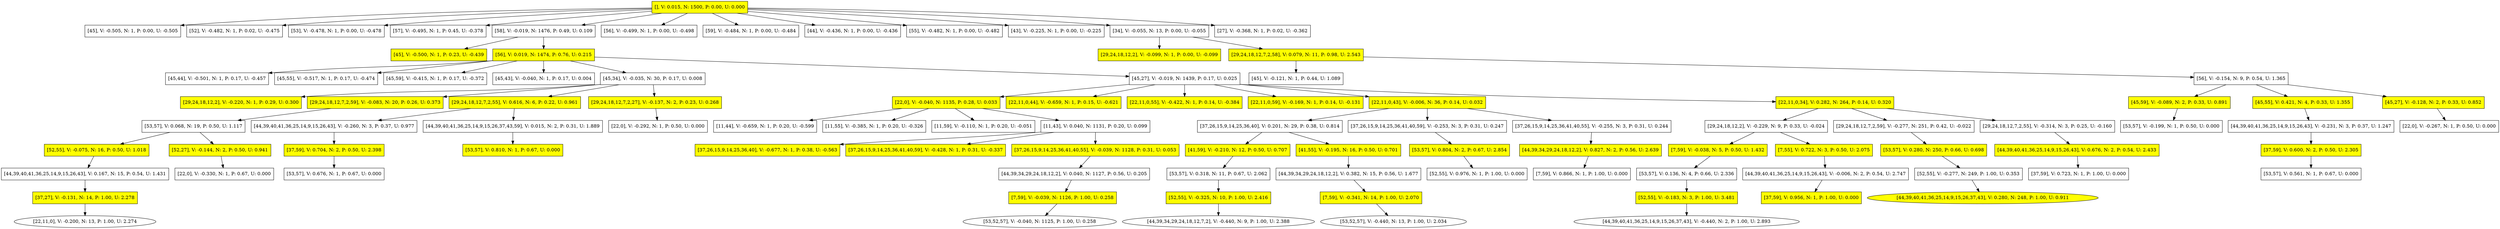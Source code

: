digraph {nodee48c77b9b7af46bdb18fbd577305955a [label="[], V: 0.015, N: 1500, P: 0.00, U: 0.000", shape="box", fillcolor=yellow, style=filled];
node552cc596226e4da4ba7d12d3c54fbd7e [label="[45], V: -0.505, N: 1, P: 0.00, U: -0.505", shape="box"];
nodee48c77b9b7af46bdb18fbd577305955a -> node552cc596226e4da4ba7d12d3c54fbd7e;
nodebed14c57e7c04872889f9360dbef4290 [label="[52], V: -0.482, N: 1, P: 0.02, U: -0.475", shape="box"];
nodee48c77b9b7af46bdb18fbd577305955a -> nodebed14c57e7c04872889f9360dbef4290;
nodeb3e74da4b939425fbc73feeb51eb1992 [label="[53], V: -0.478, N: 1, P: 0.00, U: -0.478", shape="box"];
nodee48c77b9b7af46bdb18fbd577305955a -> nodeb3e74da4b939425fbc73feeb51eb1992;
nodecaf3ab7bd22b4bccb20a747d04a5c2d5 [label="[57], V: -0.495, N: 1, P: 0.45, U: -0.378", shape="box"];
nodee48c77b9b7af46bdb18fbd577305955a -> nodecaf3ab7bd22b4bccb20a747d04a5c2d5;
node5f12aa8942964e9e95db007a285bde3a [label="[58], V: -0.019, N: 1476, P: 0.49, U: 0.109", shape="box"];
node6015721c4232476d973cf124ec3bf247 [label="[45], V: -0.500, N: 1, P: 0.23, U: -0.439", shape="box", fillcolor=yellow, style=filled];
node5f12aa8942964e9e95db007a285bde3a -> node6015721c4232476d973cf124ec3bf247;
nodedb469fdd721e453bb64093df04385c51 [label="[56], V: 0.019, N: 1474, P: 0.76, U: 0.215", shape="box", fillcolor=yellow, style=filled];
nodeecc62834589d45ff9014a89f6a8d3957 [label="[45,44], V: -0.501, N: 1, P: 0.17, U: -0.457", shape="box"];
nodedb469fdd721e453bb64093df04385c51 -> nodeecc62834589d45ff9014a89f6a8d3957;
node54339ee16a09489eb1834c32dd589de1 [label="[45,55], V: -0.517, N: 1, P: 0.17, U: -0.474", shape="box"];
nodedb469fdd721e453bb64093df04385c51 -> node54339ee16a09489eb1834c32dd589de1;
node832b4dc252784c3499dc7bd03c081f83 [label="[45,59], V: -0.415, N: 1, P: 0.17, U: -0.372", shape="box"];
nodedb469fdd721e453bb64093df04385c51 -> node832b4dc252784c3499dc7bd03c081f83;
node0491d7294d1b4067b44df7040f43f918 [label="[45,43], V: -0.040, N: 1, P: 0.17, U: 0.004", shape="box"];
nodedb469fdd721e453bb64093df04385c51 -> node0491d7294d1b4067b44df7040f43f918;
node1e8f138cfa364809ab7bbde228c9ec86 [label="[45,34], V: -0.035, N: 30, P: 0.17, U: 0.008", shape="box"];
node7d025b18bea349d399d45230f58a30a0 [label="[29,24,18,12,2], V: -0.220, N: 1, P: 0.29, U: 0.300", shape="box", fillcolor=yellow, style=filled];
node1e8f138cfa364809ab7bbde228c9ec86 -> node7d025b18bea349d399d45230f58a30a0;
nodef1851eaa1924481d9b896cf09e44e8f7 [label="[29,24,18,12,7,2,59], V: -0.083, N: 20, P: 0.26, U: 0.373", shape="box", fillcolor=yellow, style=filled];
nodebf520300edff4beb8445ea3f94e85d46 [label="[53,57], V: 0.068, N: 19, P: 0.50, U: 1.117", shape="box"];
node4bb19591545948d6ab76975ada91bd8c [label="[52,55], V: -0.075, N: 16, P: 0.50, U: 1.018", shape="box", fillcolor=yellow, style=filled];
nodebd6efc1cebbb48a0b682e6edf10289d8 [label="[44,39,40,41,36,25,14,9,15,26,43], V: 0.167, N: 15, P: 0.54, U: 1.431", shape="box"];
nodeed2b8e6d44b3495186e52304788079a1 [label="[37,27], V: -0.131, N: 14, P: 1.00, U: 2.278", shape="box", fillcolor=yellow, style=filled];
node7209a2a671dc417ba9e837886cb4287f [label="[22,11,0], V: -0.200, N: 13, P: 1.00, U: 2.274", shape="ellipse"];
nodeed2b8e6d44b3495186e52304788079a1 -> node7209a2a671dc417ba9e837886cb4287f;
nodebd6efc1cebbb48a0b682e6edf10289d8 -> nodeed2b8e6d44b3495186e52304788079a1;
node4bb19591545948d6ab76975ada91bd8c -> nodebd6efc1cebbb48a0b682e6edf10289d8;
nodebf520300edff4beb8445ea3f94e85d46 -> node4bb19591545948d6ab76975ada91bd8c;
node0edf39523de2452eba9d6ccc90134c9d [label="[52,27], V: -0.144, N: 2, P: 0.50, U: 0.941", shape="box", fillcolor=yellow, style=filled];
node477cde77d72448c6a6d92603bd3bae6a [label="[22,0], V: -0.330, N: 1, P: 0.67, U: 0.000", shape="box"];
node0edf39523de2452eba9d6ccc90134c9d -> node477cde77d72448c6a6d92603bd3bae6a;
nodebf520300edff4beb8445ea3f94e85d46 -> node0edf39523de2452eba9d6ccc90134c9d;
nodef1851eaa1924481d9b896cf09e44e8f7 -> nodebf520300edff4beb8445ea3f94e85d46;
node1e8f138cfa364809ab7bbde228c9ec86 -> nodef1851eaa1924481d9b896cf09e44e8f7;
nodebfed778ba44540c2b21c559ace1c10e1 [label="[29,24,18,12,7,2,55], V: 0.616, N: 6, P: 0.22, U: 0.961", shape="box", fillcolor=yellow, style=filled];
node9c3cff65a43c4af59f678ea04416f84c [label="[44,39,40,41,36,25,14,9,15,26,43], V: -0.260, N: 3, P: 0.37, U: 0.977", shape="box"];
nodecaa264e264384db18f1d6acc553917cc [label="[37,59], V: 0.704, N: 2, P: 0.50, U: 2.398", shape="box", fillcolor=yellow, style=filled];
nodefca80f224ba14ff99df356ad929601d6 [label="[53,57], V: 0.676, N: 1, P: 0.67, U: 0.000", shape="box"];
nodecaa264e264384db18f1d6acc553917cc -> nodefca80f224ba14ff99df356ad929601d6;
node9c3cff65a43c4af59f678ea04416f84c -> nodecaa264e264384db18f1d6acc553917cc;
nodebfed778ba44540c2b21c559ace1c10e1 -> node9c3cff65a43c4af59f678ea04416f84c;
node619d49ae4f6844b19183703666d14d98 [label="[44,39,40,41,36,25,14,9,15,26,37,43,59], V: 0.015, N: 2, P: 0.31, U: 1.889", shape="box"];
node8fe03e1df9bb4b188b1c2aedc7418107 [label="[53,57], V: 0.810, N: 1, P: 0.67, U: 0.000", shape="box", fillcolor=yellow, style=filled];
node619d49ae4f6844b19183703666d14d98 -> node8fe03e1df9bb4b188b1c2aedc7418107;
nodebfed778ba44540c2b21c559ace1c10e1 -> node619d49ae4f6844b19183703666d14d98;
node1e8f138cfa364809ab7bbde228c9ec86 -> nodebfed778ba44540c2b21c559ace1c10e1;
node9bc45ce865d241fbbce957542029774a [label="[29,24,18,12,7,2,27], V: -0.137, N: 2, P: 0.23, U: 0.268", shape="box", fillcolor=yellow, style=filled];
nodec0dd870ada0e4c2dbab16f334a043cc7 [label="[22,0], V: -0.292, N: 1, P: 0.50, U: 0.000", shape="box"];
node9bc45ce865d241fbbce957542029774a -> nodec0dd870ada0e4c2dbab16f334a043cc7;
node1e8f138cfa364809ab7bbde228c9ec86 -> node9bc45ce865d241fbbce957542029774a;
nodedb469fdd721e453bb64093df04385c51 -> node1e8f138cfa364809ab7bbde228c9ec86;
node34e8f33ff24e4adfbd8da6555fa8c6b9 [label="[45,27], V: -0.019, N: 1439, P: 0.17, U: 0.025", shape="box"];
node19132cfd5d6f42e0bb6c266c18c76866 [label="[22,0], V: -0.040, N: 1135, P: 0.28, U: 0.033", shape="box", fillcolor=yellow, style=filled];
nodea293a82f197641f28c4fabf6e30760d0 [label="[11,44], V: -0.659, N: 1, P: 0.20, U: -0.599", shape="box"];
node19132cfd5d6f42e0bb6c266c18c76866 -> nodea293a82f197641f28c4fabf6e30760d0;
node1c5b9962554842db9ac625dffe332053 [label="[11,55], V: -0.385, N: 1, P: 0.20, U: -0.326", shape="box"];
node19132cfd5d6f42e0bb6c266c18c76866 -> node1c5b9962554842db9ac625dffe332053;
node15c16bf0b0794a7e8d28c251300eb906 [label="[11,59], V: -0.110, N: 1, P: 0.20, U: -0.051", shape="box"];
node19132cfd5d6f42e0bb6c266c18c76866 -> node15c16bf0b0794a7e8d28c251300eb906;
node0192c29cf06c4b808a1eed140e900822 [label="[11,43], V: 0.040, N: 1131, P: 0.20, U: 0.099", shape="box"];
node626e37f8c8b64353b491340bd521896f [label="[37,26,15,9,14,25,36,40], V: -0.677, N: 1, P: 0.38, U: -0.563", shape="box", fillcolor=yellow, style=filled];
node0192c29cf06c4b808a1eed140e900822 -> node626e37f8c8b64353b491340bd521896f;
nodecb5a4e5a37464688b8e5c9d0850b2393 [label="[37,26,15,9,14,25,36,41,40,59], V: -0.428, N: 1, P: 0.31, U: -0.337", shape="box", fillcolor=yellow, style=filled];
node0192c29cf06c4b808a1eed140e900822 -> nodecb5a4e5a37464688b8e5c9d0850b2393;
node49b0595596e04810bdede0f95648fb2c [label="[37,26,15,9,14,25,36,41,40,55], V: -0.039, N: 1128, P: 0.31, U: 0.053", shape="box", fillcolor=yellow, style=filled];
node09741552336d4255ad2fd09bdafe4fea [label="[44,39,34,29,24,18,12,2], V: 0.040, N: 1127, P: 0.56, U: 0.205", shape="box"];
node3d418bcfb2154a37bbdf442622dee1e6 [label="[7,59], V: -0.039, N: 1126, P: 1.00, U: 0.258", shape="box", fillcolor=yellow, style=filled];
node57330c9f1b0748c49b207b3f7e28cd13 [label="[53,52,57], V: -0.040, N: 1125, P: 1.00, U: 0.258", shape="ellipse"];
node3d418bcfb2154a37bbdf442622dee1e6 -> node57330c9f1b0748c49b207b3f7e28cd13;
node09741552336d4255ad2fd09bdafe4fea -> node3d418bcfb2154a37bbdf442622dee1e6;
node49b0595596e04810bdede0f95648fb2c -> node09741552336d4255ad2fd09bdafe4fea;
node0192c29cf06c4b808a1eed140e900822 -> node49b0595596e04810bdede0f95648fb2c;
node19132cfd5d6f42e0bb6c266c18c76866 -> node0192c29cf06c4b808a1eed140e900822;
node34e8f33ff24e4adfbd8da6555fa8c6b9 -> node19132cfd5d6f42e0bb6c266c18c76866;
noded23c979e5f4f4bf8bd63f71796ef63ad [label="[22,11,0,44], V: -0.659, N: 1, P: 0.15, U: -0.621", shape="box", fillcolor=yellow, style=filled];
node34e8f33ff24e4adfbd8da6555fa8c6b9 -> noded23c979e5f4f4bf8bd63f71796ef63ad;
node5ab30a87267c4df6b56491105861bf75 [label="[22,11,0,55], V: -0.422, N: 1, P: 0.14, U: -0.384", shape="box", fillcolor=yellow, style=filled];
node34e8f33ff24e4adfbd8da6555fa8c6b9 -> node5ab30a87267c4df6b56491105861bf75;
nodec6c25202ee0f45e1b5871e31b887f4a3 [label="[22,11,0,59], V: -0.169, N: 1, P: 0.14, U: -0.131", shape="box", fillcolor=yellow, style=filled];
node34e8f33ff24e4adfbd8da6555fa8c6b9 -> nodec6c25202ee0f45e1b5871e31b887f4a3;
node9982b22f69064b1d9e34a23da1935f9f [label="[22,11,0,43], V: -0.006, N: 36, P: 0.14, U: 0.032", shape="box", fillcolor=yellow, style=filled];
node31ff73fca8df4286bb4edc2d4a9cf628 [label="[37,26,15,9,14,25,36,40], V: 0.201, N: 29, P: 0.38, U: 0.814", shape="box"];
nodebd23ebae5e5642b69f06b2d057ca2501 [label="[41,59], V: -0.210, N: 12, P: 0.50, U: 0.707", shape="box", fillcolor=yellow, style=filled];
node3ae9d0f020824b659988c38e2f177dc7 [label="[53,57], V: 0.318, N: 11, P: 0.67, U: 2.062", shape="box"];
node12e52dc42e1c40c59ad23c885e467f10 [label="[52,55], V: -0.325, N: 10, P: 1.00, U: 2.416", shape="box", fillcolor=yellow, style=filled];
node02d857e383284d37bac4476b4b209e18 [label="[44,39,34,29,24,18,12,7,2], V: -0.440, N: 9, P: 1.00, U: 2.388", shape="ellipse"];
node12e52dc42e1c40c59ad23c885e467f10 -> node02d857e383284d37bac4476b4b209e18;
node3ae9d0f020824b659988c38e2f177dc7 -> node12e52dc42e1c40c59ad23c885e467f10;
nodebd23ebae5e5642b69f06b2d057ca2501 -> node3ae9d0f020824b659988c38e2f177dc7;
node31ff73fca8df4286bb4edc2d4a9cf628 -> nodebd23ebae5e5642b69f06b2d057ca2501;
nodedbb9536f34cd45c8afff935cca4b9857 [label="[41,55], V: -0.195, N: 16, P: 0.50, U: 0.701", shape="box", fillcolor=yellow, style=filled];
node4a10c31c80504e75bf7668366b6603c2 [label="[44,39,34,29,24,18,12,2], V: 0.382, N: 15, P: 0.56, U: 1.677", shape="box"];
nodee81613eb532c43ce8e4a93981e0ec5fb [label="[7,59], V: -0.341, N: 14, P: 1.00, U: 2.070", shape="box", fillcolor=yellow, style=filled];
node765539d2a3ab43629a3361c362570f75 [label="[53,52,57], V: -0.440, N: 13, P: 1.00, U: 2.034", shape="ellipse"];
nodee81613eb532c43ce8e4a93981e0ec5fb -> node765539d2a3ab43629a3361c362570f75;
node4a10c31c80504e75bf7668366b6603c2 -> nodee81613eb532c43ce8e4a93981e0ec5fb;
nodedbb9536f34cd45c8afff935cca4b9857 -> node4a10c31c80504e75bf7668366b6603c2;
node31ff73fca8df4286bb4edc2d4a9cf628 -> nodedbb9536f34cd45c8afff935cca4b9857;
node9982b22f69064b1d9e34a23da1935f9f -> node31ff73fca8df4286bb4edc2d4a9cf628;
node0c715cdbefe543cf9be614744833055c [label="[37,26,15,9,14,25,36,41,40,59], V: -0.253, N: 3, P: 0.31, U: 0.247", shape="box"];
node5b9aab769f784041b369ca2c0fa5f7d6 [label="[53,57], V: 0.804, N: 2, P: 0.67, U: 2.854", shape="box", fillcolor=yellow, style=filled];
node2adfe0ae3ccd431681589cf5dd5e5129 [label="[52,55], V: 0.976, N: 1, P: 1.00, U: 0.000", shape="box"];
node5b9aab769f784041b369ca2c0fa5f7d6 -> node2adfe0ae3ccd431681589cf5dd5e5129;
node0c715cdbefe543cf9be614744833055c -> node5b9aab769f784041b369ca2c0fa5f7d6;
node9982b22f69064b1d9e34a23da1935f9f -> node0c715cdbefe543cf9be614744833055c;
node935ffb66b4794d6c8eb02da53247814b [label="[37,26,15,9,14,25,36,41,40,55], V: -0.255, N: 3, P: 0.31, U: 0.244", shape="box"];
nodeba714d80f15a4dfe891971f35f0b42f0 [label="[44,39,34,29,24,18,12,2], V: 0.827, N: 2, P: 0.56, U: 2.639", shape="box", fillcolor=yellow, style=filled];
node97f2a716cd354fa8b975a56719e15606 [label="[7,59], V: 0.866, N: 1, P: 1.00, U: 0.000", shape="box"];
nodeba714d80f15a4dfe891971f35f0b42f0 -> node97f2a716cd354fa8b975a56719e15606;
node935ffb66b4794d6c8eb02da53247814b -> nodeba714d80f15a4dfe891971f35f0b42f0;
node9982b22f69064b1d9e34a23da1935f9f -> node935ffb66b4794d6c8eb02da53247814b;
node34e8f33ff24e4adfbd8da6555fa8c6b9 -> node9982b22f69064b1d9e34a23da1935f9f;
node803ed4ea67644c08a7e7d3e5bb9214ec [label="[22,11,0,34], V: 0.282, N: 264, P: 0.14, U: 0.320", shape="box", fillcolor=yellow, style=filled];
node3b2acdc4b01843e7909a73d585c27e87 [label="[29,24,18,12,2], V: -0.229, N: 9, P: 0.33, U: -0.024", shape="box"];
node2244546f204a4f0fa2274983df0f57c3 [label="[7,59], V: -0.038, N: 5, P: 0.50, U: 1.432", shape="box", fillcolor=yellow, style=filled];
noded58a82337a78439cbddf5367d75bf1b0 [label="[53,57], V: 0.136, N: 4, P: 0.66, U: 2.336", shape="box"];
node0f6c7a1019bb4223a51c1673bc84ff7a [label="[52,55], V: -0.183, N: 3, P: 1.00, U: 3.481", shape="box", fillcolor=yellow, style=filled];
node029de80e919a46adbf78590e6ad17a28 [label="[44,39,40,41,36,25,14,9,15,26,37,43], V: -0.440, N: 2, P: 1.00, U: 2.893", shape="ellipse"];
node0f6c7a1019bb4223a51c1673bc84ff7a -> node029de80e919a46adbf78590e6ad17a28;
noded58a82337a78439cbddf5367d75bf1b0 -> node0f6c7a1019bb4223a51c1673bc84ff7a;
node2244546f204a4f0fa2274983df0f57c3 -> noded58a82337a78439cbddf5367d75bf1b0;
node3b2acdc4b01843e7909a73d585c27e87 -> node2244546f204a4f0fa2274983df0f57c3;
nodee98e39aac8c044c89e1c90453d67d5d8 [label="[7,55], V: 0.722, N: 3, P: 0.50, U: 2.075", shape="box", fillcolor=yellow, style=filled];
node1940b634ab7a402e80b3a340646ee293 [label="[44,39,40,41,36,25,14,9,15,26,43], V: -0.006, N: 2, P: 0.54, U: 2.747", shape="box"];
node8d3b8969932a44f28f9f457585a3ea8a [label="[37,59], V: 0.956, N: 1, P: 1.00, U: 0.000", shape="box", fillcolor=yellow, style=filled];
node1940b634ab7a402e80b3a340646ee293 -> node8d3b8969932a44f28f9f457585a3ea8a;
nodee98e39aac8c044c89e1c90453d67d5d8 -> node1940b634ab7a402e80b3a340646ee293;
node3b2acdc4b01843e7909a73d585c27e87 -> nodee98e39aac8c044c89e1c90453d67d5d8;
node803ed4ea67644c08a7e7d3e5bb9214ec -> node3b2acdc4b01843e7909a73d585c27e87;
node1f6b76bc23f24f77b1547bd8ddb668ff [label="[29,24,18,12,7,2,59], V: -0.277, N: 251, P: 0.42, U: -0.022", shape="box"];
node47de94e45c9c496bbecb33ba289d9a9c [label="[53,57], V: 0.280, N: 250, P: 0.66, U: 0.698", shape="box", fillcolor=yellow, style=filled];
nodea7458136dab2461b87a4c36c7d7efba1 [label="[52,55], V: -0.277, N: 249, P: 1.00, U: 0.353", shape="box"];
nodea53741c6c14049dfbf85d7bf2ebf5dbe [label="[44,39,40,41,36,25,14,9,15,26,37,43], V: 0.280, N: 248, P: 1.00, U: 0.911", shape="ellipse", fillcolor=yellow, style=filled];
nodea7458136dab2461b87a4c36c7d7efba1 -> nodea53741c6c14049dfbf85d7bf2ebf5dbe;
node47de94e45c9c496bbecb33ba289d9a9c -> nodea7458136dab2461b87a4c36c7d7efba1;
node1f6b76bc23f24f77b1547bd8ddb668ff -> node47de94e45c9c496bbecb33ba289d9a9c;
node803ed4ea67644c08a7e7d3e5bb9214ec -> node1f6b76bc23f24f77b1547bd8ddb668ff;
nodeeffd55c2b0a5449fb1fa1e3ea04ee1b7 [label="[29,24,18,12,7,2,55], V: -0.314, N: 3, P: 0.25, U: -0.160", shape="box"];
node9f06961883434d1998083e26b6ef601e [label="[44,39,40,41,36,25,14,9,15,26,43], V: 0.676, N: 2, P: 0.54, U: 2.433", shape="box", fillcolor=yellow, style=filled];
node049fa576fcc441889307c1588d1296a3 [label="[37,59], V: 0.723, N: 1, P: 1.00, U: 0.000", shape="box"];
node9f06961883434d1998083e26b6ef601e -> node049fa576fcc441889307c1588d1296a3;
nodeeffd55c2b0a5449fb1fa1e3ea04ee1b7 -> node9f06961883434d1998083e26b6ef601e;
node803ed4ea67644c08a7e7d3e5bb9214ec -> nodeeffd55c2b0a5449fb1fa1e3ea04ee1b7;
node34e8f33ff24e4adfbd8da6555fa8c6b9 -> node803ed4ea67644c08a7e7d3e5bb9214ec;
nodedb469fdd721e453bb64093df04385c51 -> node34e8f33ff24e4adfbd8da6555fa8c6b9;
node5f12aa8942964e9e95db007a285bde3a -> nodedb469fdd721e453bb64093df04385c51;
nodee48c77b9b7af46bdb18fbd577305955a -> node5f12aa8942964e9e95db007a285bde3a;
node201ef938368a4c46a54e94cbe8c8d3b6 [label="[56], V: -0.499, N: 1, P: 0.00, U: -0.498", shape="box"];
nodee48c77b9b7af46bdb18fbd577305955a -> node201ef938368a4c46a54e94cbe8c8d3b6;
node4d7edbc5b6b44ff48c8cb752b29a71db [label="[59], V: -0.484, N: 1, P: 0.00, U: -0.484", shape="box"];
nodee48c77b9b7af46bdb18fbd577305955a -> node4d7edbc5b6b44ff48c8cb752b29a71db;
node701b33fb0748459fa2571442255e92a5 [label="[44], V: -0.436, N: 1, P: 0.00, U: -0.436", shape="box"];
nodee48c77b9b7af46bdb18fbd577305955a -> node701b33fb0748459fa2571442255e92a5;
node5a5efcff476d4c93bb6cb352a24282ce [label="[55], V: -0.482, N: 1, P: 0.00, U: -0.482", shape="box"];
nodee48c77b9b7af46bdb18fbd577305955a -> node5a5efcff476d4c93bb6cb352a24282ce;
node73f44fb4c5234d8dbb38f502ff6d0a33 [label="[43], V: -0.225, N: 1, P: 0.00, U: -0.225", shape="box"];
nodee48c77b9b7af46bdb18fbd577305955a -> node73f44fb4c5234d8dbb38f502ff6d0a33;
nodea08ad78ecb2444b39004181bec54e172 [label="[34], V: -0.055, N: 13, P: 0.00, U: -0.055", shape="box"];
nodec2cd89a236194a499b078a93a985c094 [label="[29,24,18,12,2], V: -0.099, N: 1, P: 0.00, U: -0.099", shape="box", fillcolor=yellow, style=filled];
nodea08ad78ecb2444b39004181bec54e172 -> nodec2cd89a236194a499b078a93a985c094;
noded6fb63a95648442ea99c956afaa79a19 [label="[29,24,18,12,7,2,58], V: 0.079, N: 11, P: 0.98, U: 2.543", shape="box", fillcolor=yellow, style=filled];
node7b685e5838c849d3bebc143713f27cb7 [label="[45], V: -0.121, N: 1, P: 0.44, U: 1.089", shape="box"];
noded6fb63a95648442ea99c956afaa79a19 -> node7b685e5838c849d3bebc143713f27cb7;
nodecb1b942e877c4db9989479c49825d02e [label="[56], V: -0.154, N: 9, P: 0.54, U: 1.365", shape="box"];
noded0cf8d13bb6748a39b75359e99ff991b [label="[45,59], V: -0.089, N: 2, P: 0.33, U: 0.891", shape="box", fillcolor=yellow, style=filled];
node9edf5f3990e74f1aa31222d971dd517b [label="[53,57], V: -0.199, N: 1, P: 0.50, U: 0.000", shape="box"];
noded0cf8d13bb6748a39b75359e99ff991b -> node9edf5f3990e74f1aa31222d971dd517b;
nodecb1b942e877c4db9989479c49825d02e -> noded0cf8d13bb6748a39b75359e99ff991b;
node5128121a6b4a4bcdbc6ec286da012efe [label="[45,55], V: 0.421, N: 4, P: 0.33, U: 1.355", shape="box", fillcolor=yellow, style=filled];
node77f701f66c3243df898ece33c9dd96f8 [label="[44,39,40,41,36,25,14,9,15,26,43], V: -0.231, N: 3, P: 0.37, U: 1.247", shape="box"];
nodebc7583db9d4f4de1bbbd0ea00499529d [label="[37,59], V: 0.600, N: 2, P: 0.50, U: 2.305", shape="box", fillcolor=yellow, style=filled];
noded8cf90924354466bac99e6bc7c304c89 [label="[53,57], V: 0.561, N: 1, P: 0.67, U: 0.000", shape="box"];
nodebc7583db9d4f4de1bbbd0ea00499529d -> noded8cf90924354466bac99e6bc7c304c89;
node77f701f66c3243df898ece33c9dd96f8 -> nodebc7583db9d4f4de1bbbd0ea00499529d;
node5128121a6b4a4bcdbc6ec286da012efe -> node77f701f66c3243df898ece33c9dd96f8;
nodecb1b942e877c4db9989479c49825d02e -> node5128121a6b4a4bcdbc6ec286da012efe;
node4dba1e0cd41445a7ada4ef95e0478e8a [label="[45,27], V: -0.128, N: 2, P: 0.33, U: 0.852", shape="box", fillcolor=yellow, style=filled];
node00dd38ab40044f5da7ad7e7c9da0ac1b [label="[22,0], V: -0.267, N: 1, P: 0.50, U: 0.000", shape="box"];
node4dba1e0cd41445a7ada4ef95e0478e8a -> node00dd38ab40044f5da7ad7e7c9da0ac1b;
nodecb1b942e877c4db9989479c49825d02e -> node4dba1e0cd41445a7ada4ef95e0478e8a;
noded6fb63a95648442ea99c956afaa79a19 -> nodecb1b942e877c4db9989479c49825d02e;
nodea08ad78ecb2444b39004181bec54e172 -> noded6fb63a95648442ea99c956afaa79a19;
nodee48c77b9b7af46bdb18fbd577305955a -> nodea08ad78ecb2444b39004181bec54e172;
node3c3b995e12334007a55b0056263d9a00 [label="[27], V: -0.368, N: 1, P: 0.02, U: -0.362", shape="box"];
nodee48c77b9b7af46bdb18fbd577305955a -> node3c3b995e12334007a55b0056263d9a00;
}